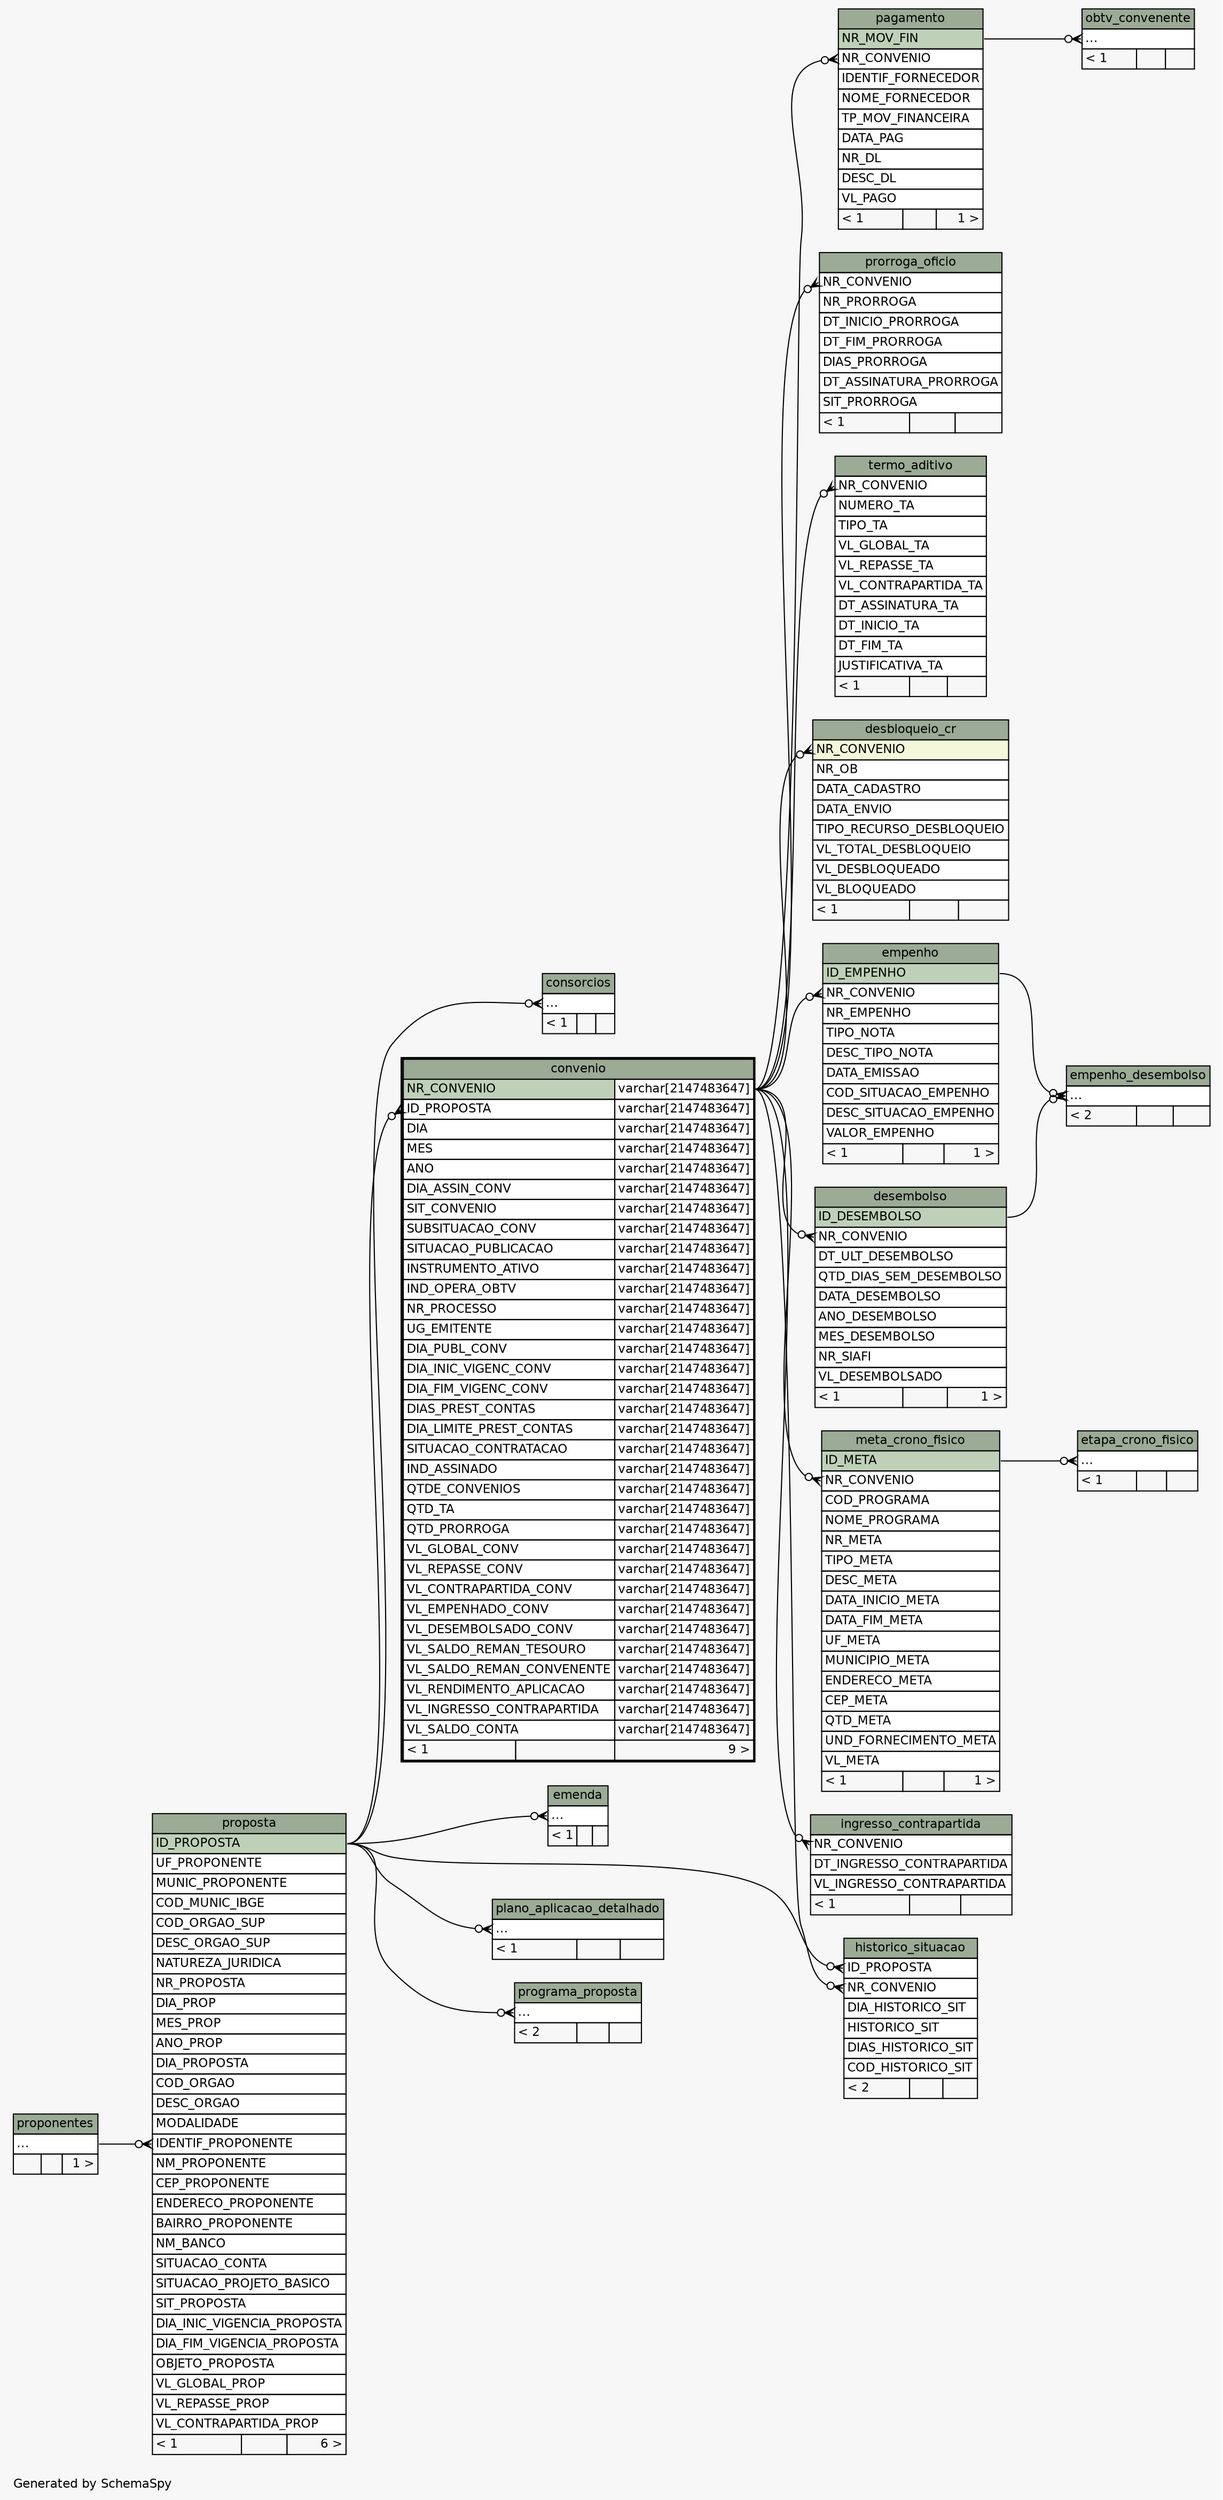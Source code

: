 // dot 2.38.0 on Windows 10 10.0
// SchemaSpy rev 590
digraph "twoDegreesRelationshipsDiagram" {
  graph [
    rankdir="RL"
    bgcolor="#f7f7f7"
    label="\nGenerated by SchemaSpy"
    labeljust="l"
    nodesep="0.18"
    ranksep="0.46"
    fontname="Helvetica"
    fontsize="11"
  ];
  node [
    fontname="Helvetica"
    fontsize="11"
    shape="plaintext"
  ];
  edge [
    arrowsize="0.8"
  ];
  "consorcios":"elipses":w -> "proposta":"ID_PROPOSTA":e [arrowhead=none dir=back arrowtail=crowodot];
  "convenio":"ID_PROPOSTA":w -> "proposta":"ID_PROPOSTA":e [arrowhead=none dir=back arrowtail=crowodot];
  "desbloqueio_cr":"NR_CONVENIO":w -> "convenio":"NR_CONVENIO.type":e [arrowhead=none dir=back arrowtail=crowodot];
  "desembolso":"NR_CONVENIO":w -> "convenio":"NR_CONVENIO.type":e [arrowhead=none dir=back arrowtail=crowodot];
  "emenda":"elipses":w -> "proposta":"ID_PROPOSTA":e [arrowhead=none dir=back arrowtail=crowodot];
  "empenho":"NR_CONVENIO":w -> "convenio":"NR_CONVENIO.type":e [arrowhead=none dir=back arrowtail=crowodot];
  "empenho_desembolso":"elipses":w -> "desembolso":"ID_DESEMBOLSO":e [arrowhead=none dir=back arrowtail=crowodot];
  "empenho_desembolso":"elipses":w -> "empenho":"ID_EMPENHO":e [arrowhead=none dir=back arrowtail=crowodot];
  "etapa_crono_fisico":"elipses":w -> "meta_crono_fisico":"ID_META":e [arrowhead=none dir=back arrowtail=crowodot];
  "historico_situacao":"ID_PROPOSTA":w -> "proposta":"ID_PROPOSTA":e [arrowhead=none dir=back arrowtail=crowodot];
  "historico_situacao":"NR_CONVENIO":w -> "convenio":"NR_CONVENIO.type":e [arrowhead=none dir=back arrowtail=crowodot];
  "ingresso_contrapartida":"NR_CONVENIO":w -> "convenio":"NR_CONVENIO.type":e [arrowhead=none dir=back arrowtail=crowodot];
  "meta_crono_fisico":"NR_CONVENIO":w -> "convenio":"NR_CONVENIO.type":e [arrowhead=none dir=back arrowtail=crowodot];
  "obtv_convenente":"elipses":w -> "pagamento":"NR_MOV_FIN":e [arrowhead=none dir=back arrowtail=crowodot];
  "pagamento":"NR_CONVENIO":w -> "convenio":"NR_CONVENIO.type":e [arrowhead=none dir=back arrowtail=crowodot];
  "plano_aplicacao_detalhado":"elipses":w -> "proposta":"ID_PROPOSTA":e [arrowhead=none dir=back arrowtail=crowodot];
  "programa_proposta":"elipses":w -> "proposta":"ID_PROPOSTA":e [arrowhead=none dir=back arrowtail=crowodot];
  "proposta":"IDENTIF_PROPONENTE":w -> "proponentes":"elipses":e [arrowhead=none dir=back arrowtail=crowodot];
  "prorroga_oficio":"NR_CONVENIO":w -> "convenio":"NR_CONVENIO.type":e [arrowhead=none dir=back arrowtail=crowodot];
  "termo_aditivo":"NR_CONVENIO":w -> "convenio":"NR_CONVENIO.type":e [arrowhead=none dir=back arrowtail=crowodot];
  "consorcios" [
    label=<
    <TABLE BORDER="0" CELLBORDER="1" CELLSPACING="0" BGCOLOR="#ffffff">
      <TR><TD COLSPAN="3" BGCOLOR="#9bab96" ALIGN="CENTER">consorcios</TD></TR>
      <TR><TD PORT="elipses" COLSPAN="3" ALIGN="LEFT">...</TD></TR>
      <TR><TD ALIGN="LEFT" BGCOLOR="#f7f7f7">&lt; 1</TD><TD ALIGN="RIGHT" BGCOLOR="#f7f7f7">  </TD><TD ALIGN="RIGHT" BGCOLOR="#f7f7f7">  </TD></TR>
    </TABLE>>
    URL="consorcios.html"
    tooltip="consorcios"
  ];
  "convenio" [
    label=<
    <TABLE BORDER="2" CELLBORDER="1" CELLSPACING="0" BGCOLOR="#ffffff">
      <TR><TD COLSPAN="3" BGCOLOR="#9bab96" ALIGN="CENTER">convenio</TD></TR>
      <TR><TD PORT="NR_CONVENIO" COLSPAN="2" BGCOLOR="#bed1b8" ALIGN="LEFT">NR_CONVENIO</TD><TD PORT="NR_CONVENIO.type" ALIGN="LEFT">varchar[2147483647]</TD></TR>
      <TR><TD PORT="ID_PROPOSTA" COLSPAN="2" ALIGN="LEFT">ID_PROPOSTA</TD><TD PORT="ID_PROPOSTA.type" ALIGN="LEFT">varchar[2147483647]</TD></TR>
      <TR><TD PORT="DIA" COLSPAN="2" ALIGN="LEFT">DIA</TD><TD PORT="DIA.type" ALIGN="LEFT">varchar[2147483647]</TD></TR>
      <TR><TD PORT="MES" COLSPAN="2" ALIGN="LEFT">MES</TD><TD PORT="MES.type" ALIGN="LEFT">varchar[2147483647]</TD></TR>
      <TR><TD PORT="ANO" COLSPAN="2" ALIGN="LEFT">ANO</TD><TD PORT="ANO.type" ALIGN="LEFT">varchar[2147483647]</TD></TR>
      <TR><TD PORT="DIA_ASSIN_CONV" COLSPAN="2" ALIGN="LEFT">DIA_ASSIN_CONV</TD><TD PORT="DIA_ASSIN_CONV.type" ALIGN="LEFT">varchar[2147483647]</TD></TR>
      <TR><TD PORT="SIT_CONVENIO" COLSPAN="2" ALIGN="LEFT">SIT_CONVENIO</TD><TD PORT="SIT_CONVENIO.type" ALIGN="LEFT">varchar[2147483647]</TD></TR>
      <TR><TD PORT="SUBSITUACAO_CONV" COLSPAN="2" ALIGN="LEFT">SUBSITUACAO_CONV</TD><TD PORT="SUBSITUACAO_CONV.type" ALIGN="LEFT">varchar[2147483647]</TD></TR>
      <TR><TD PORT="SITUACAO_PUBLICACAO" COLSPAN="2" ALIGN="LEFT">SITUACAO_PUBLICACAO</TD><TD PORT="SITUACAO_PUBLICACAO.type" ALIGN="LEFT">varchar[2147483647]</TD></TR>
      <TR><TD PORT="INSTRUMENTO_ATIVO" COLSPAN="2" ALIGN="LEFT">INSTRUMENTO_ATIVO</TD><TD PORT="INSTRUMENTO_ATIVO.type" ALIGN="LEFT">varchar[2147483647]</TD></TR>
      <TR><TD PORT="IND_OPERA_OBTV" COLSPAN="2" ALIGN="LEFT">IND_OPERA_OBTV</TD><TD PORT="IND_OPERA_OBTV.type" ALIGN="LEFT">varchar[2147483647]</TD></TR>
      <TR><TD PORT="NR_PROCESSO" COLSPAN="2" ALIGN="LEFT">NR_PROCESSO</TD><TD PORT="NR_PROCESSO.type" ALIGN="LEFT">varchar[2147483647]</TD></TR>
      <TR><TD PORT="UG_EMITENTE" COLSPAN="2" ALIGN="LEFT">UG_EMITENTE</TD><TD PORT="UG_EMITENTE.type" ALIGN="LEFT">varchar[2147483647]</TD></TR>
      <TR><TD PORT="DIA_PUBL_CONV" COLSPAN="2" ALIGN="LEFT">DIA_PUBL_CONV</TD><TD PORT="DIA_PUBL_CONV.type" ALIGN="LEFT">varchar[2147483647]</TD></TR>
      <TR><TD PORT="DIA_INIC_VIGENC_CONV" COLSPAN="2" ALIGN="LEFT">DIA_INIC_VIGENC_CONV</TD><TD PORT="DIA_INIC_VIGENC_CONV.type" ALIGN="LEFT">varchar[2147483647]</TD></TR>
      <TR><TD PORT="DIA_FIM_VIGENC_CONV" COLSPAN="2" ALIGN="LEFT">DIA_FIM_VIGENC_CONV</TD><TD PORT="DIA_FIM_VIGENC_CONV.type" ALIGN="LEFT">varchar[2147483647]</TD></TR>
      <TR><TD PORT="DIAS_PREST_CONTAS" COLSPAN="2" ALIGN="LEFT">DIAS_PREST_CONTAS</TD><TD PORT="DIAS_PREST_CONTAS.type" ALIGN="LEFT">varchar[2147483647]</TD></TR>
      <TR><TD PORT="DIA_LIMITE_PREST_CONTAS" COLSPAN="2" ALIGN="LEFT">DIA_LIMITE_PREST_CONTAS</TD><TD PORT="DIA_LIMITE_PREST_CONTAS.type" ALIGN="LEFT">varchar[2147483647]</TD></TR>
      <TR><TD PORT="SITUACAO_CONTRATACAO" COLSPAN="2" ALIGN="LEFT">SITUACAO_CONTRATACAO</TD><TD PORT="SITUACAO_CONTRATACAO.type" ALIGN="LEFT">varchar[2147483647]</TD></TR>
      <TR><TD PORT="IND_ASSINADO" COLSPAN="2" ALIGN="LEFT">IND_ASSINADO</TD><TD PORT="IND_ASSINADO.type" ALIGN="LEFT">varchar[2147483647]</TD></TR>
      <TR><TD PORT="QTDE_CONVENIOS" COLSPAN="2" ALIGN="LEFT">QTDE_CONVENIOS</TD><TD PORT="QTDE_CONVENIOS.type" ALIGN="LEFT">varchar[2147483647]</TD></TR>
      <TR><TD PORT="QTD_TA" COLSPAN="2" ALIGN="LEFT">QTD_TA</TD><TD PORT="QTD_TA.type" ALIGN="LEFT">varchar[2147483647]</TD></TR>
      <TR><TD PORT="QTD_PRORROGA" COLSPAN="2" ALIGN="LEFT">QTD_PRORROGA</TD><TD PORT="QTD_PRORROGA.type" ALIGN="LEFT">varchar[2147483647]</TD></TR>
      <TR><TD PORT="VL_GLOBAL_CONV" COLSPAN="2" ALIGN="LEFT">VL_GLOBAL_CONV</TD><TD PORT="VL_GLOBAL_CONV.type" ALIGN="LEFT">varchar[2147483647]</TD></TR>
      <TR><TD PORT="VL_REPASSE_CONV" COLSPAN="2" ALIGN="LEFT">VL_REPASSE_CONV</TD><TD PORT="VL_REPASSE_CONV.type" ALIGN="LEFT">varchar[2147483647]</TD></TR>
      <TR><TD PORT="VL_CONTRAPARTIDA_CONV" COLSPAN="2" ALIGN="LEFT">VL_CONTRAPARTIDA_CONV</TD><TD PORT="VL_CONTRAPARTIDA_CONV.type" ALIGN="LEFT">varchar[2147483647]</TD></TR>
      <TR><TD PORT="VL_EMPENHADO_CONV" COLSPAN="2" ALIGN="LEFT">VL_EMPENHADO_CONV</TD><TD PORT="VL_EMPENHADO_CONV.type" ALIGN="LEFT">varchar[2147483647]</TD></TR>
      <TR><TD PORT="VL_DESEMBOLSADO_CONV" COLSPAN="2" ALIGN="LEFT">VL_DESEMBOLSADO_CONV</TD><TD PORT="VL_DESEMBOLSADO_CONV.type" ALIGN="LEFT">varchar[2147483647]</TD></TR>
      <TR><TD PORT="VL_SALDO_REMAN_TESOURO" COLSPAN="2" ALIGN="LEFT">VL_SALDO_REMAN_TESOURO</TD><TD PORT="VL_SALDO_REMAN_TESOURO.type" ALIGN="LEFT">varchar[2147483647]</TD></TR>
      <TR><TD PORT="VL_SALDO_REMAN_CONVENENTE" COLSPAN="2" ALIGN="LEFT">VL_SALDO_REMAN_CONVENENTE</TD><TD PORT="VL_SALDO_REMAN_CONVENENTE.type" ALIGN="LEFT">varchar[2147483647]</TD></TR>
      <TR><TD PORT="VL_RENDIMENTO_APLICACAO" COLSPAN="2" ALIGN="LEFT">VL_RENDIMENTO_APLICACAO</TD><TD PORT="VL_RENDIMENTO_APLICACAO.type" ALIGN="LEFT">varchar[2147483647]</TD></TR>
      <TR><TD PORT="VL_INGRESSO_CONTRAPARTIDA" COLSPAN="2" ALIGN="LEFT">VL_INGRESSO_CONTRAPARTIDA</TD><TD PORT="VL_INGRESSO_CONTRAPARTIDA.type" ALIGN="LEFT">varchar[2147483647]</TD></TR>
      <TR><TD PORT="VL_SALDO_CONTA" COLSPAN="2" ALIGN="LEFT">VL_SALDO_CONTA</TD><TD PORT="VL_SALDO_CONTA.type" ALIGN="LEFT">varchar[2147483647]</TD></TR>
      <TR><TD ALIGN="LEFT" BGCOLOR="#f7f7f7">&lt; 1</TD><TD ALIGN="RIGHT" BGCOLOR="#f7f7f7">  </TD><TD ALIGN="RIGHT" BGCOLOR="#f7f7f7">9 &gt;</TD></TR>
    </TABLE>>
    URL="convenio.html"
    tooltip="convenio"
  ];
  "desbloqueio_cr" [
    label=<
    <TABLE BORDER="0" CELLBORDER="1" CELLSPACING="0" BGCOLOR="#ffffff">
      <TR><TD COLSPAN="3" BGCOLOR="#9bab96" ALIGN="CENTER">desbloqueio_cr</TD></TR>
      <TR><TD PORT="NR_CONVENIO" COLSPAN="3" BGCOLOR="#f4f7da" ALIGN="LEFT">NR_CONVENIO</TD></TR>
      <TR><TD PORT="NR_OB" COLSPAN="3" ALIGN="LEFT">NR_OB</TD></TR>
      <TR><TD PORT="DATA_CADASTRO" COLSPAN="3" ALIGN="LEFT">DATA_CADASTRO</TD></TR>
      <TR><TD PORT="DATA_ENVIO" COLSPAN="3" ALIGN="LEFT">DATA_ENVIO</TD></TR>
      <TR><TD PORT="TIPO_RECURSO_DESBLOQUEIO" COLSPAN="3" ALIGN="LEFT">TIPO_RECURSO_DESBLOQUEIO</TD></TR>
      <TR><TD PORT="VL_TOTAL_DESBLOQUEIO" COLSPAN="3" ALIGN="LEFT">VL_TOTAL_DESBLOQUEIO</TD></TR>
      <TR><TD PORT="VL_DESBLOQUEADO" COLSPAN="3" ALIGN="LEFT">VL_DESBLOQUEADO</TD></TR>
      <TR><TD PORT="VL_BLOQUEADO" COLSPAN="3" ALIGN="LEFT">VL_BLOQUEADO</TD></TR>
      <TR><TD ALIGN="LEFT" BGCOLOR="#f7f7f7">&lt; 1</TD><TD ALIGN="RIGHT" BGCOLOR="#f7f7f7">  </TD><TD ALIGN="RIGHT" BGCOLOR="#f7f7f7">  </TD></TR>
    </TABLE>>
    URL="desbloqueio_cr.html"
    tooltip="desbloqueio_cr"
  ];
  "desembolso" [
    label=<
    <TABLE BORDER="0" CELLBORDER="1" CELLSPACING="0" BGCOLOR="#ffffff">
      <TR><TD COLSPAN="3" BGCOLOR="#9bab96" ALIGN="CENTER">desembolso</TD></TR>
      <TR><TD PORT="ID_DESEMBOLSO" COLSPAN="3" BGCOLOR="#bed1b8" ALIGN="LEFT">ID_DESEMBOLSO</TD></TR>
      <TR><TD PORT="NR_CONVENIO" COLSPAN="3" ALIGN="LEFT">NR_CONVENIO</TD></TR>
      <TR><TD PORT="DT_ULT_DESEMBOLSO" COLSPAN="3" ALIGN="LEFT">DT_ULT_DESEMBOLSO</TD></TR>
      <TR><TD PORT="QTD_DIAS_SEM_DESEMBOLSO" COLSPAN="3" ALIGN="LEFT">QTD_DIAS_SEM_DESEMBOLSO</TD></TR>
      <TR><TD PORT="DATA_DESEMBOLSO" COLSPAN="3" ALIGN="LEFT">DATA_DESEMBOLSO</TD></TR>
      <TR><TD PORT="ANO_DESEMBOLSO" COLSPAN="3" ALIGN="LEFT">ANO_DESEMBOLSO</TD></TR>
      <TR><TD PORT="MES_DESEMBOLSO" COLSPAN="3" ALIGN="LEFT">MES_DESEMBOLSO</TD></TR>
      <TR><TD PORT="NR_SIAFI" COLSPAN="3" ALIGN="LEFT">NR_SIAFI</TD></TR>
      <TR><TD PORT="VL_DESEMBOLSADO" COLSPAN="3" ALIGN="LEFT">VL_DESEMBOLSADO</TD></TR>
      <TR><TD ALIGN="LEFT" BGCOLOR="#f7f7f7">&lt; 1</TD><TD ALIGN="RIGHT" BGCOLOR="#f7f7f7">  </TD><TD ALIGN="RIGHT" BGCOLOR="#f7f7f7">1 &gt;</TD></TR>
    </TABLE>>
    URL="desembolso.html"
    tooltip="desembolso"
  ];
  "emenda" [
    label=<
    <TABLE BORDER="0" CELLBORDER="1" CELLSPACING="0" BGCOLOR="#ffffff">
      <TR><TD COLSPAN="3" BGCOLOR="#9bab96" ALIGN="CENTER">emenda</TD></TR>
      <TR><TD PORT="elipses" COLSPAN="3" ALIGN="LEFT">...</TD></TR>
      <TR><TD ALIGN="LEFT" BGCOLOR="#f7f7f7">&lt; 1</TD><TD ALIGN="RIGHT" BGCOLOR="#f7f7f7">  </TD><TD ALIGN="RIGHT" BGCOLOR="#f7f7f7">  </TD></TR>
    </TABLE>>
    URL="emenda.html"
    tooltip="emenda"
  ];
  "empenho" [
    label=<
    <TABLE BORDER="0" CELLBORDER="1" CELLSPACING="0" BGCOLOR="#ffffff">
      <TR><TD COLSPAN="3" BGCOLOR="#9bab96" ALIGN="CENTER">empenho</TD></TR>
      <TR><TD PORT="ID_EMPENHO" COLSPAN="3" BGCOLOR="#bed1b8" ALIGN="LEFT">ID_EMPENHO</TD></TR>
      <TR><TD PORT="NR_CONVENIO" COLSPAN="3" ALIGN="LEFT">NR_CONVENIO</TD></TR>
      <TR><TD PORT="NR_EMPENHO" COLSPAN="3" ALIGN="LEFT">NR_EMPENHO</TD></TR>
      <TR><TD PORT="TIPO_NOTA" COLSPAN="3" ALIGN="LEFT">TIPO_NOTA</TD></TR>
      <TR><TD PORT="DESC_TIPO_NOTA" COLSPAN="3" ALIGN="LEFT">DESC_TIPO_NOTA</TD></TR>
      <TR><TD PORT="DATA_EMISSAO" COLSPAN="3" ALIGN="LEFT">DATA_EMISSAO</TD></TR>
      <TR><TD PORT="COD_SITUACAO_EMPENHO" COLSPAN="3" ALIGN="LEFT">COD_SITUACAO_EMPENHO</TD></TR>
      <TR><TD PORT="DESC_SITUACAO_EMPENHO" COLSPAN="3" ALIGN="LEFT">DESC_SITUACAO_EMPENHO</TD></TR>
      <TR><TD PORT="VALOR_EMPENHO" COLSPAN="3" ALIGN="LEFT">VALOR_EMPENHO</TD></TR>
      <TR><TD ALIGN="LEFT" BGCOLOR="#f7f7f7">&lt; 1</TD><TD ALIGN="RIGHT" BGCOLOR="#f7f7f7">  </TD><TD ALIGN="RIGHT" BGCOLOR="#f7f7f7">1 &gt;</TD></TR>
    </TABLE>>
    URL="empenho.html"
    tooltip="empenho"
  ];
  "empenho_desembolso" [
    label=<
    <TABLE BORDER="0" CELLBORDER="1" CELLSPACING="0" BGCOLOR="#ffffff">
      <TR><TD COLSPAN="3" BGCOLOR="#9bab96" ALIGN="CENTER">empenho_desembolso</TD></TR>
      <TR><TD PORT="elipses" COLSPAN="3" ALIGN="LEFT">...</TD></TR>
      <TR><TD ALIGN="LEFT" BGCOLOR="#f7f7f7">&lt; 2</TD><TD ALIGN="RIGHT" BGCOLOR="#f7f7f7">  </TD><TD ALIGN="RIGHT" BGCOLOR="#f7f7f7">  </TD></TR>
    </TABLE>>
    URL="empenho_desembolso.html"
    tooltip="empenho_desembolso"
  ];
  "etapa_crono_fisico" [
    label=<
    <TABLE BORDER="0" CELLBORDER="1" CELLSPACING="0" BGCOLOR="#ffffff">
      <TR><TD COLSPAN="3" BGCOLOR="#9bab96" ALIGN="CENTER">etapa_crono_fisico</TD></TR>
      <TR><TD PORT="elipses" COLSPAN="3" ALIGN="LEFT">...</TD></TR>
      <TR><TD ALIGN="LEFT" BGCOLOR="#f7f7f7">&lt; 1</TD><TD ALIGN="RIGHT" BGCOLOR="#f7f7f7">  </TD><TD ALIGN="RIGHT" BGCOLOR="#f7f7f7">  </TD></TR>
    </TABLE>>
    URL="etapa_crono_fisico.html"
    tooltip="etapa_crono_fisico"
  ];
  "historico_situacao" [
    label=<
    <TABLE BORDER="0" CELLBORDER="1" CELLSPACING="0" BGCOLOR="#ffffff">
      <TR><TD COLSPAN="3" BGCOLOR="#9bab96" ALIGN="CENTER">historico_situacao</TD></TR>
      <TR><TD PORT="ID_PROPOSTA" COLSPAN="3" ALIGN="LEFT">ID_PROPOSTA</TD></TR>
      <TR><TD PORT="NR_CONVENIO" COLSPAN="3" ALIGN="LEFT">NR_CONVENIO</TD></TR>
      <TR><TD PORT="DIA_HISTORICO_SIT" COLSPAN="3" ALIGN="LEFT">DIA_HISTORICO_SIT</TD></TR>
      <TR><TD PORT="HISTORICO_SIT" COLSPAN="3" ALIGN="LEFT">HISTORICO_SIT</TD></TR>
      <TR><TD PORT="DIAS_HISTORICO_SIT" COLSPAN="3" ALIGN="LEFT">DIAS_HISTORICO_SIT</TD></TR>
      <TR><TD PORT="COD_HISTORICO_SIT" COLSPAN="3" ALIGN="LEFT">COD_HISTORICO_SIT</TD></TR>
      <TR><TD ALIGN="LEFT" BGCOLOR="#f7f7f7">&lt; 2</TD><TD ALIGN="RIGHT" BGCOLOR="#f7f7f7">  </TD><TD ALIGN="RIGHT" BGCOLOR="#f7f7f7">  </TD></TR>
    </TABLE>>
    URL="historico_situacao.html"
    tooltip="historico_situacao"
  ];
  "ingresso_contrapartida" [
    label=<
    <TABLE BORDER="0" CELLBORDER="1" CELLSPACING="0" BGCOLOR="#ffffff">
      <TR><TD COLSPAN="3" BGCOLOR="#9bab96" ALIGN="CENTER">ingresso_contrapartida</TD></TR>
      <TR><TD PORT="NR_CONVENIO" COLSPAN="3" ALIGN="LEFT">NR_CONVENIO</TD></TR>
      <TR><TD PORT="DT_INGRESSO_CONTRAPARTIDA" COLSPAN="3" ALIGN="LEFT">DT_INGRESSO_CONTRAPARTIDA</TD></TR>
      <TR><TD PORT="VL_INGRESSO_CONTRAPARTIDA" COLSPAN="3" ALIGN="LEFT">VL_INGRESSO_CONTRAPARTIDA</TD></TR>
      <TR><TD ALIGN="LEFT" BGCOLOR="#f7f7f7">&lt; 1</TD><TD ALIGN="RIGHT" BGCOLOR="#f7f7f7">  </TD><TD ALIGN="RIGHT" BGCOLOR="#f7f7f7">  </TD></TR>
    </TABLE>>
    URL="ingresso_contrapartida.html"
    tooltip="ingresso_contrapartida"
  ];
  "meta_crono_fisico" [
    label=<
    <TABLE BORDER="0" CELLBORDER="1" CELLSPACING="0" BGCOLOR="#ffffff">
      <TR><TD COLSPAN="3" BGCOLOR="#9bab96" ALIGN="CENTER">meta_crono_fisico</TD></TR>
      <TR><TD PORT="ID_META" COLSPAN="3" BGCOLOR="#bed1b8" ALIGN="LEFT">ID_META</TD></TR>
      <TR><TD PORT="NR_CONVENIO" COLSPAN="3" ALIGN="LEFT">NR_CONVENIO</TD></TR>
      <TR><TD PORT="COD_PROGRAMA" COLSPAN="3" ALIGN="LEFT">COD_PROGRAMA</TD></TR>
      <TR><TD PORT="NOME_PROGRAMA" COLSPAN="3" ALIGN="LEFT">NOME_PROGRAMA</TD></TR>
      <TR><TD PORT="NR_META" COLSPAN="3" ALIGN="LEFT">NR_META</TD></TR>
      <TR><TD PORT="TIPO_META" COLSPAN="3" ALIGN="LEFT">TIPO_META</TD></TR>
      <TR><TD PORT="DESC_META" COLSPAN="3" ALIGN="LEFT">DESC_META</TD></TR>
      <TR><TD PORT="DATA_INICIO_META" COLSPAN="3" ALIGN="LEFT">DATA_INICIO_META</TD></TR>
      <TR><TD PORT="DATA_FIM_META" COLSPAN="3" ALIGN="LEFT">DATA_FIM_META</TD></TR>
      <TR><TD PORT="UF_META" COLSPAN="3" ALIGN="LEFT">UF_META</TD></TR>
      <TR><TD PORT="MUNICIPIO_META" COLSPAN="3" ALIGN="LEFT">MUNICIPIO_META</TD></TR>
      <TR><TD PORT="ENDERECO_META" COLSPAN="3" ALIGN="LEFT">ENDERECO_META</TD></TR>
      <TR><TD PORT="CEP_META" COLSPAN="3" ALIGN="LEFT">CEP_META</TD></TR>
      <TR><TD PORT="QTD_META" COLSPAN="3" ALIGN="LEFT">QTD_META</TD></TR>
      <TR><TD PORT="UND_FORNECIMENTO_META" COLSPAN="3" ALIGN="LEFT">UND_FORNECIMENTO_META</TD></TR>
      <TR><TD PORT="VL_META" COLSPAN="3" ALIGN="LEFT">VL_META</TD></TR>
      <TR><TD ALIGN="LEFT" BGCOLOR="#f7f7f7">&lt; 1</TD><TD ALIGN="RIGHT" BGCOLOR="#f7f7f7">  </TD><TD ALIGN="RIGHT" BGCOLOR="#f7f7f7">1 &gt;</TD></TR>
    </TABLE>>
    URL="meta_crono_fisico.html"
    tooltip="meta_crono_fisico"
  ];
  "obtv_convenente" [
    label=<
    <TABLE BORDER="0" CELLBORDER="1" CELLSPACING="0" BGCOLOR="#ffffff">
      <TR><TD COLSPAN="3" BGCOLOR="#9bab96" ALIGN="CENTER">obtv_convenente</TD></TR>
      <TR><TD PORT="elipses" COLSPAN="3" ALIGN="LEFT">...</TD></TR>
      <TR><TD ALIGN="LEFT" BGCOLOR="#f7f7f7">&lt; 1</TD><TD ALIGN="RIGHT" BGCOLOR="#f7f7f7">  </TD><TD ALIGN="RIGHT" BGCOLOR="#f7f7f7">  </TD></TR>
    </TABLE>>
    URL="obtv_convenente.html"
    tooltip="obtv_convenente"
  ];
  "pagamento" [
    label=<
    <TABLE BORDER="0" CELLBORDER="1" CELLSPACING="0" BGCOLOR="#ffffff">
      <TR><TD COLSPAN="3" BGCOLOR="#9bab96" ALIGN="CENTER">pagamento</TD></TR>
      <TR><TD PORT="NR_MOV_FIN" COLSPAN="3" BGCOLOR="#bed1b8" ALIGN="LEFT">NR_MOV_FIN</TD></TR>
      <TR><TD PORT="NR_CONVENIO" COLSPAN="3" ALIGN="LEFT">NR_CONVENIO</TD></TR>
      <TR><TD PORT="IDENTIF_FORNECEDOR" COLSPAN="3" ALIGN="LEFT">IDENTIF_FORNECEDOR</TD></TR>
      <TR><TD PORT="NOME_FORNECEDOR" COLSPAN="3" ALIGN="LEFT">NOME_FORNECEDOR</TD></TR>
      <TR><TD PORT="TP_MOV_FINANCEIRA" COLSPAN="3" ALIGN="LEFT">TP_MOV_FINANCEIRA</TD></TR>
      <TR><TD PORT="DATA_PAG" COLSPAN="3" ALIGN="LEFT">DATA_PAG</TD></TR>
      <TR><TD PORT="NR_DL" COLSPAN="3" ALIGN="LEFT">NR_DL</TD></TR>
      <TR><TD PORT="DESC_DL" COLSPAN="3" ALIGN="LEFT">DESC_DL</TD></TR>
      <TR><TD PORT="VL_PAGO" COLSPAN="3" ALIGN="LEFT">VL_PAGO</TD></TR>
      <TR><TD ALIGN="LEFT" BGCOLOR="#f7f7f7">&lt; 1</TD><TD ALIGN="RIGHT" BGCOLOR="#f7f7f7">  </TD><TD ALIGN="RIGHT" BGCOLOR="#f7f7f7">1 &gt;</TD></TR>
    </TABLE>>
    URL="pagamento.html"
    tooltip="pagamento"
  ];
  "plano_aplicacao_detalhado" [
    label=<
    <TABLE BORDER="0" CELLBORDER="1" CELLSPACING="0" BGCOLOR="#ffffff">
      <TR><TD COLSPAN="3" BGCOLOR="#9bab96" ALIGN="CENTER">plano_aplicacao_detalhado</TD></TR>
      <TR><TD PORT="elipses" COLSPAN="3" ALIGN="LEFT">...</TD></TR>
      <TR><TD ALIGN="LEFT" BGCOLOR="#f7f7f7">&lt; 1</TD><TD ALIGN="RIGHT" BGCOLOR="#f7f7f7">  </TD><TD ALIGN="RIGHT" BGCOLOR="#f7f7f7">  </TD></TR>
    </TABLE>>
    URL="plano_aplicacao_detalhado.html"
    tooltip="plano_aplicacao_detalhado"
  ];
  "programa_proposta" [
    label=<
    <TABLE BORDER="0" CELLBORDER="1" CELLSPACING="0" BGCOLOR="#ffffff">
      <TR><TD COLSPAN="3" BGCOLOR="#9bab96" ALIGN="CENTER">programa_proposta</TD></TR>
      <TR><TD PORT="elipses" COLSPAN="3" ALIGN="LEFT">...</TD></TR>
      <TR><TD ALIGN="LEFT" BGCOLOR="#f7f7f7">&lt; 2</TD><TD ALIGN="RIGHT" BGCOLOR="#f7f7f7">  </TD><TD ALIGN="RIGHT" BGCOLOR="#f7f7f7">  </TD></TR>
    </TABLE>>
    URL="programa_proposta.html"
    tooltip="programa_proposta"
  ];
  "proponentes" [
    label=<
    <TABLE BORDER="0" CELLBORDER="1" CELLSPACING="0" BGCOLOR="#ffffff">
      <TR><TD COLSPAN="3" BGCOLOR="#9bab96" ALIGN="CENTER">proponentes</TD></TR>
      <TR><TD PORT="elipses" COLSPAN="3" ALIGN="LEFT">...</TD></TR>
      <TR><TD ALIGN="LEFT" BGCOLOR="#f7f7f7">  </TD><TD ALIGN="RIGHT" BGCOLOR="#f7f7f7">  </TD><TD ALIGN="RIGHT" BGCOLOR="#f7f7f7">1 &gt;</TD></TR>
    </TABLE>>
    URL="proponentes.html"
    tooltip="proponentes"
  ];
  "proposta" [
    label=<
    <TABLE BORDER="0" CELLBORDER="1" CELLSPACING="0" BGCOLOR="#ffffff">
      <TR><TD COLSPAN="3" BGCOLOR="#9bab96" ALIGN="CENTER">proposta</TD></TR>
      <TR><TD PORT="ID_PROPOSTA" COLSPAN="3" BGCOLOR="#bed1b8" ALIGN="LEFT">ID_PROPOSTA</TD></TR>
      <TR><TD PORT="UF_PROPONENTE" COLSPAN="3" ALIGN="LEFT">UF_PROPONENTE</TD></TR>
      <TR><TD PORT="MUNIC_PROPONENTE" COLSPAN="3" ALIGN="LEFT">MUNIC_PROPONENTE</TD></TR>
      <TR><TD PORT="COD_MUNIC_IBGE" COLSPAN="3" ALIGN="LEFT">COD_MUNIC_IBGE</TD></TR>
      <TR><TD PORT="COD_ORGAO_SUP" COLSPAN="3" ALIGN="LEFT">COD_ORGAO_SUP</TD></TR>
      <TR><TD PORT="DESC_ORGAO_SUP" COLSPAN="3" ALIGN="LEFT">DESC_ORGAO_SUP</TD></TR>
      <TR><TD PORT="NATUREZA_JURIDICA" COLSPAN="3" ALIGN="LEFT">NATUREZA_JURIDICA</TD></TR>
      <TR><TD PORT="NR_PROPOSTA" COLSPAN="3" ALIGN="LEFT">NR_PROPOSTA</TD></TR>
      <TR><TD PORT="DIA_PROP" COLSPAN="3" ALIGN="LEFT">DIA_PROP</TD></TR>
      <TR><TD PORT="MES_PROP" COLSPAN="3" ALIGN="LEFT">MES_PROP</TD></TR>
      <TR><TD PORT="ANO_PROP" COLSPAN="3" ALIGN="LEFT">ANO_PROP</TD></TR>
      <TR><TD PORT="DIA_PROPOSTA" COLSPAN="3" ALIGN="LEFT">DIA_PROPOSTA</TD></TR>
      <TR><TD PORT="COD_ORGAO" COLSPAN="3" ALIGN="LEFT">COD_ORGAO</TD></TR>
      <TR><TD PORT="DESC_ORGAO" COLSPAN="3" ALIGN="LEFT">DESC_ORGAO</TD></TR>
      <TR><TD PORT="MODALIDADE" COLSPAN="3" ALIGN="LEFT">MODALIDADE</TD></TR>
      <TR><TD PORT="IDENTIF_PROPONENTE" COLSPAN="3" ALIGN="LEFT">IDENTIF_PROPONENTE</TD></TR>
      <TR><TD PORT="NM_PROPONENTE" COLSPAN="3" ALIGN="LEFT">NM_PROPONENTE</TD></TR>
      <TR><TD PORT="CEP_PROPONENTE" COLSPAN="3" ALIGN="LEFT">CEP_PROPONENTE</TD></TR>
      <TR><TD PORT="ENDERECO_PROPONENTE" COLSPAN="3" ALIGN="LEFT">ENDERECO_PROPONENTE</TD></TR>
      <TR><TD PORT="BAIRRO_PROPONENTE" COLSPAN="3" ALIGN="LEFT">BAIRRO_PROPONENTE</TD></TR>
      <TR><TD PORT="NM_BANCO" COLSPAN="3" ALIGN="LEFT">NM_BANCO</TD></TR>
      <TR><TD PORT="SITUACAO_CONTA" COLSPAN="3" ALIGN="LEFT">SITUACAO_CONTA</TD></TR>
      <TR><TD PORT="SITUACAO_PROJETO_BASICO" COLSPAN="3" ALIGN="LEFT">SITUACAO_PROJETO_BASICO</TD></TR>
      <TR><TD PORT="SIT_PROPOSTA" COLSPAN="3" ALIGN="LEFT">SIT_PROPOSTA</TD></TR>
      <TR><TD PORT="DIA_INIC_VIGENCIA_PROPOSTA" COLSPAN="3" ALIGN="LEFT">DIA_INIC_VIGENCIA_PROPOSTA</TD></TR>
      <TR><TD PORT="DIA_FIM_VIGENCIA_PROPOSTA" COLSPAN="3" ALIGN="LEFT">DIA_FIM_VIGENCIA_PROPOSTA</TD></TR>
      <TR><TD PORT="OBJETO_PROPOSTA" COLSPAN="3" ALIGN="LEFT">OBJETO_PROPOSTA</TD></TR>
      <TR><TD PORT="VL_GLOBAL_PROP" COLSPAN="3" ALIGN="LEFT">VL_GLOBAL_PROP</TD></TR>
      <TR><TD PORT="VL_REPASSE_PROP" COLSPAN="3" ALIGN="LEFT">VL_REPASSE_PROP</TD></TR>
      <TR><TD PORT="VL_CONTRAPARTIDA_PROP" COLSPAN="3" ALIGN="LEFT">VL_CONTRAPARTIDA_PROP</TD></TR>
      <TR><TD ALIGN="LEFT" BGCOLOR="#f7f7f7">&lt; 1</TD><TD ALIGN="RIGHT" BGCOLOR="#f7f7f7">  </TD><TD ALIGN="RIGHT" BGCOLOR="#f7f7f7">6 &gt;</TD></TR>
    </TABLE>>
    URL="proposta.html"
    tooltip="proposta"
  ];
  "prorroga_oficio" [
    label=<
    <TABLE BORDER="0" CELLBORDER="1" CELLSPACING="0" BGCOLOR="#ffffff">
      <TR><TD COLSPAN="3" BGCOLOR="#9bab96" ALIGN="CENTER">prorroga_oficio</TD></TR>
      <TR><TD PORT="NR_CONVENIO" COLSPAN="3" ALIGN="LEFT">NR_CONVENIO</TD></TR>
      <TR><TD PORT="NR_PRORROGA" COLSPAN="3" ALIGN="LEFT">NR_PRORROGA</TD></TR>
      <TR><TD PORT="DT_INICIO_PRORROGA" COLSPAN="3" ALIGN="LEFT">DT_INICIO_PRORROGA</TD></TR>
      <TR><TD PORT="DT_FIM_PRORROGA" COLSPAN="3" ALIGN="LEFT">DT_FIM_PRORROGA</TD></TR>
      <TR><TD PORT="DIAS_PRORROGA" COLSPAN="3" ALIGN="LEFT">DIAS_PRORROGA</TD></TR>
      <TR><TD PORT="DT_ASSINATURA_PRORROGA" COLSPAN="3" ALIGN="LEFT">DT_ASSINATURA_PRORROGA</TD></TR>
      <TR><TD PORT="SIT_PRORROGA" COLSPAN="3" ALIGN="LEFT">SIT_PRORROGA</TD></TR>
      <TR><TD ALIGN="LEFT" BGCOLOR="#f7f7f7">&lt; 1</TD><TD ALIGN="RIGHT" BGCOLOR="#f7f7f7">  </TD><TD ALIGN="RIGHT" BGCOLOR="#f7f7f7">  </TD></TR>
    </TABLE>>
    URL="prorroga_oficio.html"
    tooltip="prorroga_oficio"
  ];
  "termo_aditivo" [
    label=<
    <TABLE BORDER="0" CELLBORDER="1" CELLSPACING="0" BGCOLOR="#ffffff">
      <TR><TD COLSPAN="3" BGCOLOR="#9bab96" ALIGN="CENTER">termo_aditivo</TD></TR>
      <TR><TD PORT="NR_CONVENIO" COLSPAN="3" ALIGN="LEFT">NR_CONVENIO</TD></TR>
      <TR><TD PORT="NUMERO_TA" COLSPAN="3" ALIGN="LEFT">NUMERO_TA</TD></TR>
      <TR><TD PORT="TIPO_TA" COLSPAN="3" ALIGN="LEFT">TIPO_TA</TD></TR>
      <TR><TD PORT="VL_GLOBAL_TA" COLSPAN="3" ALIGN="LEFT">VL_GLOBAL_TA</TD></TR>
      <TR><TD PORT="VL_REPASSE_TA" COLSPAN="3" ALIGN="LEFT">VL_REPASSE_TA</TD></TR>
      <TR><TD PORT="VL_CONTRAPARTIDA_TA" COLSPAN="3" ALIGN="LEFT">VL_CONTRAPARTIDA_TA</TD></TR>
      <TR><TD PORT="DT_ASSINATURA_TA" COLSPAN="3" ALIGN="LEFT">DT_ASSINATURA_TA</TD></TR>
      <TR><TD PORT="DT_INICIO_TA" COLSPAN="3" ALIGN="LEFT">DT_INICIO_TA</TD></TR>
      <TR><TD PORT="DT_FIM_TA" COLSPAN="3" ALIGN="LEFT">DT_FIM_TA</TD></TR>
      <TR><TD PORT="JUSTIFICATIVA_TA" COLSPAN="3" ALIGN="LEFT">JUSTIFICATIVA_TA</TD></TR>
      <TR><TD ALIGN="LEFT" BGCOLOR="#f7f7f7">&lt; 1</TD><TD ALIGN="RIGHT" BGCOLOR="#f7f7f7">  </TD><TD ALIGN="RIGHT" BGCOLOR="#f7f7f7">  </TD></TR>
    </TABLE>>
    URL="termo_aditivo.html"
    tooltip="termo_aditivo"
  ];
}
